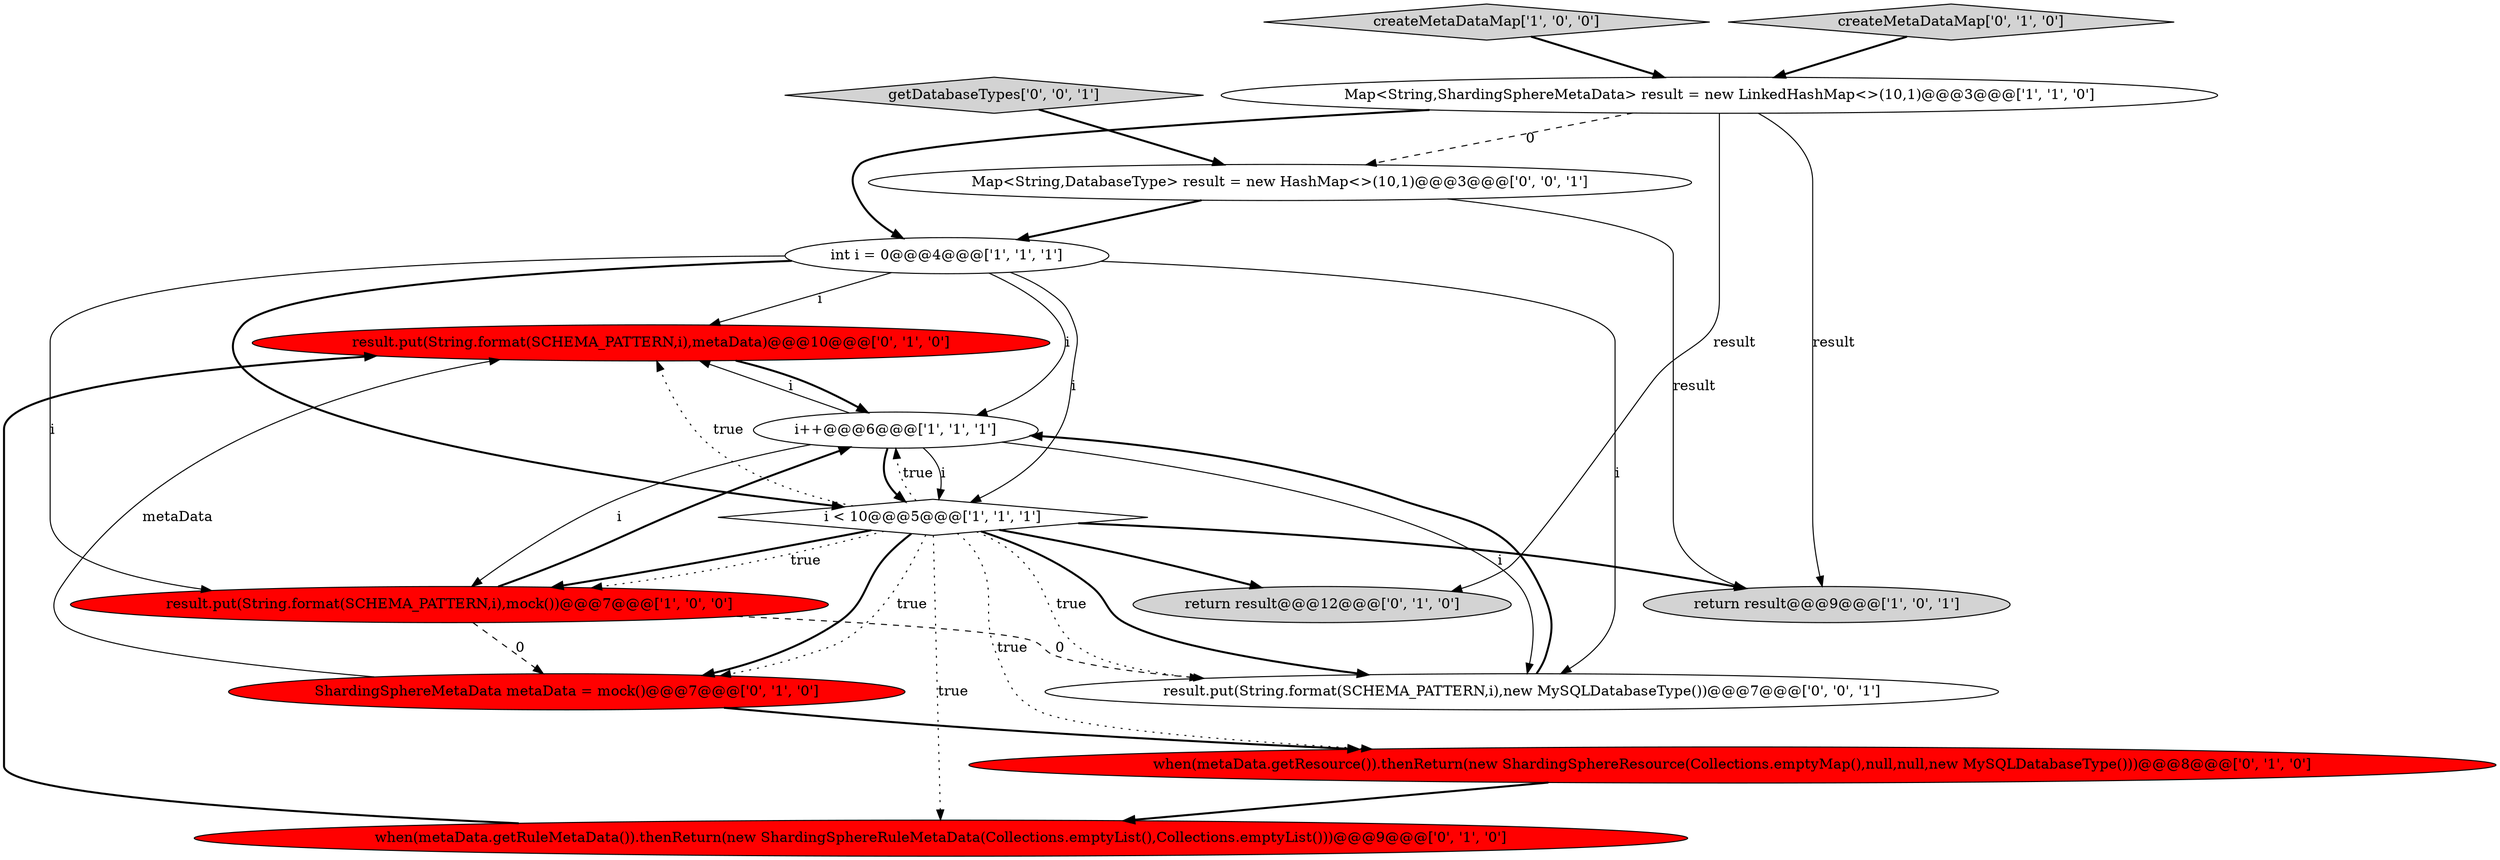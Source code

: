 digraph {
8 [style = filled, label = "result.put(String.format(SCHEMA_PATTERN,i),metaData)@@@10@@@['0', '1', '0']", fillcolor = red, shape = ellipse image = "AAA1AAABBB2BBB"];
9 [style = filled, label = "when(metaData.getRuleMetaData()).thenReturn(new ShardingSphereRuleMetaData(Collections.emptyList(),Collections.emptyList()))@@@9@@@['0', '1', '0']", fillcolor = red, shape = ellipse image = "AAA1AAABBB2BBB"];
14 [style = filled, label = "Map<String,DatabaseType> result = new HashMap<>(10,1)@@@3@@@['0', '0', '1']", fillcolor = white, shape = ellipse image = "AAA0AAABBB3BBB"];
13 [style = filled, label = "result.put(String.format(SCHEMA_PATTERN,i),new MySQLDatabaseType())@@@7@@@['0', '0', '1']", fillcolor = white, shape = ellipse image = "AAA0AAABBB3BBB"];
15 [style = filled, label = "getDatabaseTypes['0', '0', '1']", fillcolor = lightgray, shape = diamond image = "AAA0AAABBB3BBB"];
7 [style = filled, label = "when(metaData.getResource()).thenReturn(new ShardingSphereResource(Collections.emptyMap(),null,null,new MySQLDatabaseType()))@@@8@@@['0', '1', '0']", fillcolor = red, shape = ellipse image = "AAA1AAABBB2BBB"];
6 [style = filled, label = "i < 10@@@5@@@['1', '1', '1']", fillcolor = white, shape = diamond image = "AAA0AAABBB1BBB"];
5 [style = filled, label = "createMetaDataMap['1', '0', '0']", fillcolor = lightgray, shape = diamond image = "AAA0AAABBB1BBB"];
4 [style = filled, label = "i++@@@6@@@['1', '1', '1']", fillcolor = white, shape = ellipse image = "AAA0AAABBB1BBB"];
3 [style = filled, label = "return result@@@9@@@['1', '0', '1']", fillcolor = lightgray, shape = ellipse image = "AAA0AAABBB1BBB"];
0 [style = filled, label = "result.put(String.format(SCHEMA_PATTERN,i),mock())@@@7@@@['1', '0', '0']", fillcolor = red, shape = ellipse image = "AAA1AAABBB1BBB"];
10 [style = filled, label = "createMetaDataMap['0', '1', '0']", fillcolor = lightgray, shape = diamond image = "AAA0AAABBB2BBB"];
11 [style = filled, label = "ShardingSphereMetaData metaData = mock()@@@7@@@['0', '1', '0']", fillcolor = red, shape = ellipse image = "AAA1AAABBB2BBB"];
12 [style = filled, label = "return result@@@12@@@['0', '1', '0']", fillcolor = lightgray, shape = ellipse image = "AAA0AAABBB2BBB"];
1 [style = filled, label = "Map<String,ShardingSphereMetaData> result = new LinkedHashMap<>(10,1)@@@3@@@['1', '1', '0']", fillcolor = white, shape = ellipse image = "AAA0AAABBB1BBB"];
2 [style = filled, label = "int i = 0@@@4@@@['1', '1', '1']", fillcolor = white, shape = ellipse image = "AAA0AAABBB1BBB"];
6->3 [style = bold, label=""];
11->8 [style = solid, label="metaData"];
15->14 [style = bold, label=""];
1->14 [style = dashed, label="0"];
4->6 [style = bold, label=""];
2->6 [style = solid, label="i"];
2->6 [style = bold, label=""];
6->13 [style = dotted, label="true"];
1->3 [style = solid, label="result"];
2->13 [style = solid, label="i"];
6->0 [style = bold, label=""];
0->11 [style = dashed, label="0"];
9->8 [style = bold, label=""];
4->13 [style = solid, label="i"];
2->8 [style = solid, label="i"];
4->8 [style = solid, label="i"];
4->6 [style = solid, label="i"];
7->9 [style = bold, label=""];
5->1 [style = bold, label=""];
14->3 [style = solid, label="result"];
6->4 [style = dotted, label="true"];
6->9 [style = dotted, label="true"];
0->4 [style = bold, label=""];
6->8 [style = dotted, label="true"];
6->11 [style = bold, label=""];
6->13 [style = bold, label=""];
0->13 [style = dashed, label="0"];
2->4 [style = solid, label="i"];
1->12 [style = solid, label="result"];
2->0 [style = solid, label="i"];
6->7 [style = dotted, label="true"];
4->0 [style = solid, label="i"];
1->2 [style = bold, label=""];
14->2 [style = bold, label=""];
6->0 [style = dotted, label="true"];
8->4 [style = bold, label=""];
6->11 [style = dotted, label="true"];
10->1 [style = bold, label=""];
11->7 [style = bold, label=""];
13->4 [style = bold, label=""];
6->12 [style = bold, label=""];
}
